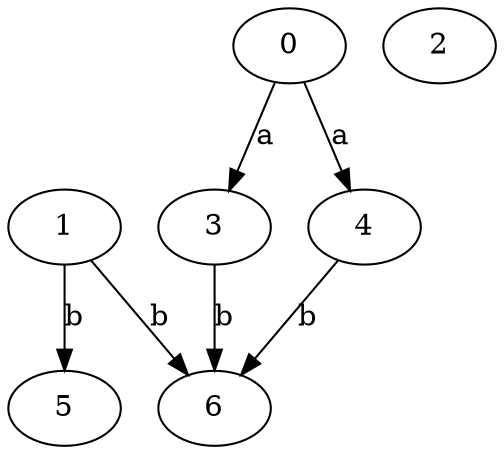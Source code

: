 strict digraph  {
1;
2;
3;
4;
5;
6;
0;
1 -> 5  [label=b];
1 -> 6  [label=b];
3 -> 6  [label=b];
4 -> 6  [label=b];
0 -> 3  [label=a];
0 -> 4  [label=a];
}
